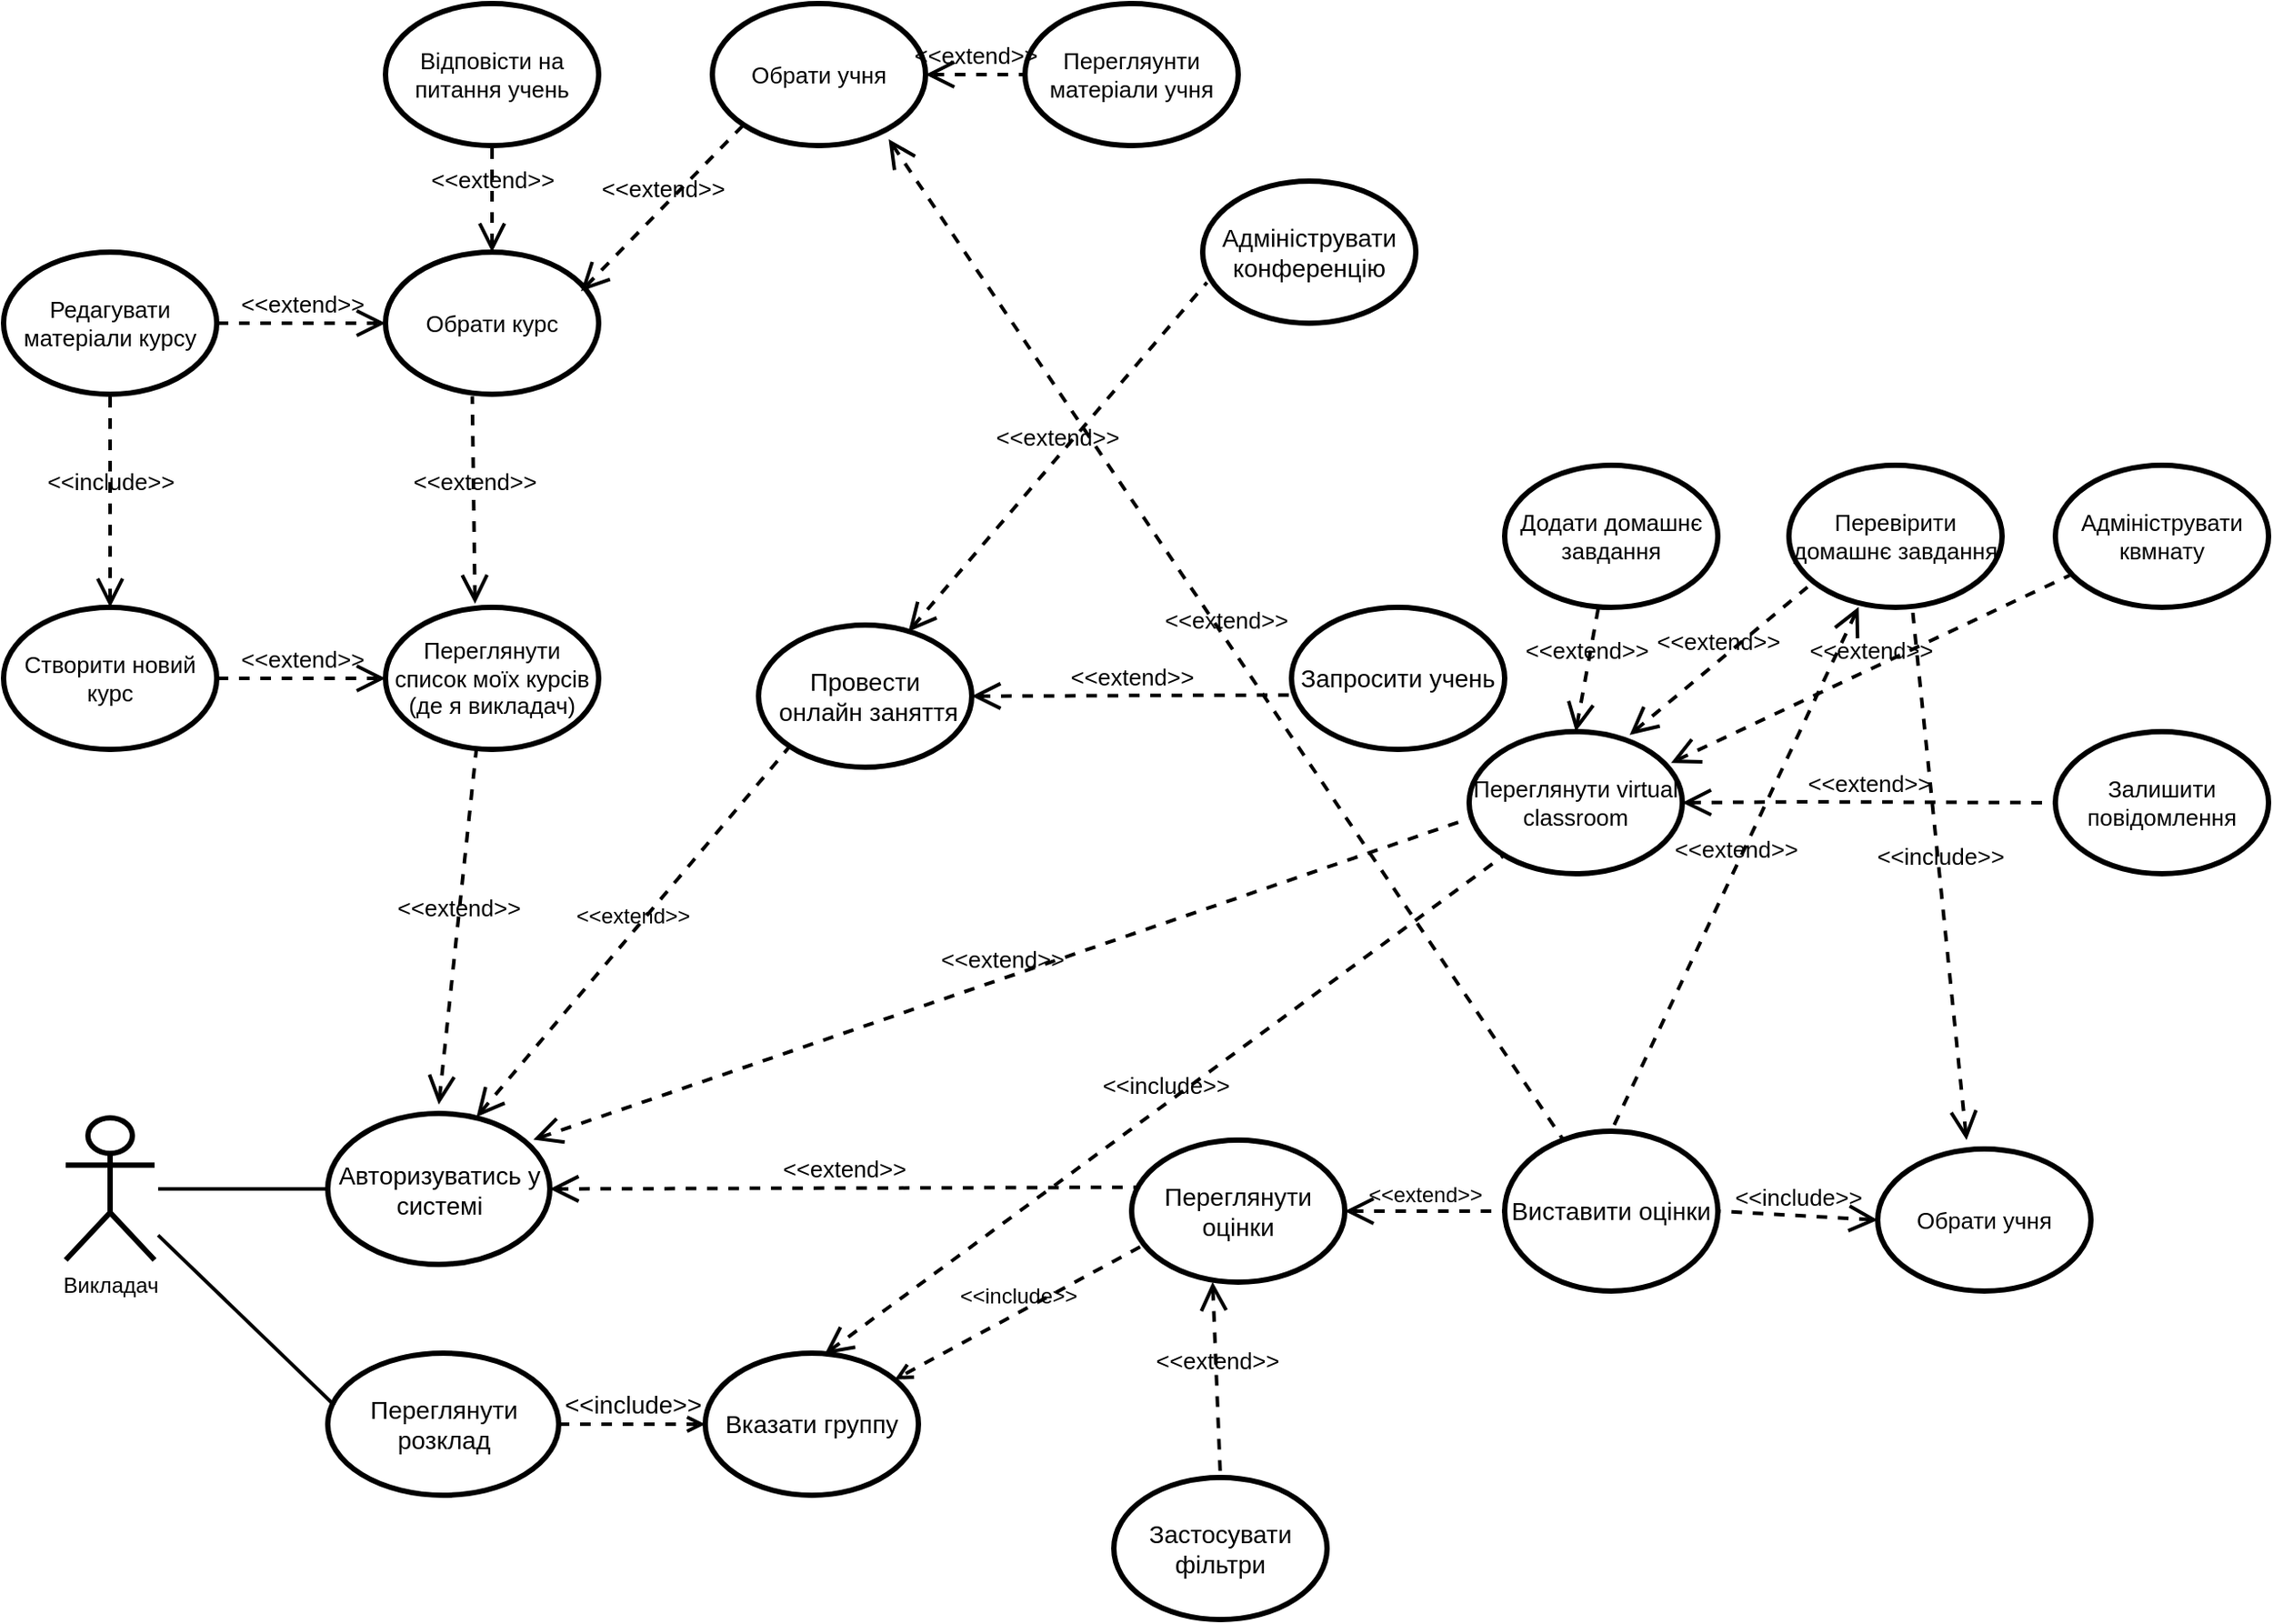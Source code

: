 <mxfile version="13.7.9" type="device" pages="3"><diagram id="wE1pw0mzi3R9zvbpEKy8" name="Викладач"><mxGraphModel dx="768" dy="1651" grid="1" gridSize="10" guides="1" tooltips="1" connect="1" arrows="1" fold="1" page="1" pageScale="1" pageWidth="827" pageHeight="1169" math="0" shadow="0"><root><mxCell id="0"/><mxCell id="1" parent="0"/><mxCell id="08vO3czMN9cAnHx5vpW9-9" value="Викладач&lt;br&gt;" style="shape=umlActor;verticalLabelPosition=bottom;verticalAlign=top;html=1;outlineConnect=0;strokeWidth=3;perimeterSpacing=2;fillColor=none;" parent="1" vertex="1"><mxGeometry x="50" y="387.5" width="50" height="80" as="geometry"/></mxCell><mxCell id="08vO3czMN9cAnHx5vpW9-11" value="Авторизуватись у системі" style="ellipse;whiteSpace=wrap;html=1;strokeWidth=3;fontSize=14;" parent="1" vertex="1"><mxGeometry x="197.5" y="385" width="125" height="85" as="geometry"/></mxCell><mxCell id="08vO3czMN9cAnHx5vpW9-12" value="Переглянути розклад&lt;br&gt;" style="ellipse;whiteSpace=wrap;html=1;strokeWidth=3;fontSize=14;" parent="1" vertex="1"><mxGeometry x="197.5" y="520" width="130" height="80" as="geometry"/></mxCell><mxCell id="08vO3czMN9cAnHx5vpW9-13" value="Вказати группу" style="ellipse;whiteSpace=wrap;html=1;strokeWidth=3;fontSize=14;" parent="1" vertex="1"><mxGeometry x="410" y="520" width="120" height="80" as="geometry"/></mxCell><mxCell id="08vO3czMN9cAnHx5vpW9-19" value="&amp;lt;&amp;lt;include&amp;gt;&amp;gt;" style="edgeStyle=none;html=1;endArrow=open;verticalAlign=bottom;dashed=1;labelBackgroundColor=none;exitX=1;exitY=0.5;exitDx=0;exitDy=0;strokeWidth=2;fontSize=14;" parent="1" source="08vO3czMN9cAnHx5vpW9-12" target="08vO3czMN9cAnHx5vpW9-13" edge="1"><mxGeometry width="160" relative="1" as="geometry"><mxPoint x="440" y="510" as="sourcePoint"/><mxPoint x="380" y="630" as="targetPoint"/></mxGeometry></mxCell><mxCell id="08vO3czMN9cAnHx5vpW9-23" value="" style="endArrow=none;html=1;entryX=0.029;entryY=0.367;entryDx=0;entryDy=0;entryPerimeter=0;strokeWidth=2;" parent="1" source="08vO3czMN9cAnHx5vpW9-9" target="08vO3czMN9cAnHx5vpW9-12" edge="1"><mxGeometry width="50" height="50" relative="1" as="geometry"><mxPoint x="140" y="530" as="sourcePoint"/><mxPoint x="190" y="480" as="targetPoint"/></mxGeometry></mxCell><mxCell id="08vO3czMN9cAnHx5vpW9-26" value="" style="endArrow=none;html=1;entryX=0;entryY=0.5;entryDx=0;entryDy=0;strokeWidth=2;" parent="1" source="08vO3czMN9cAnHx5vpW9-9" target="08vO3czMN9cAnHx5vpW9-11" edge="1"><mxGeometry width="50" height="50" relative="1" as="geometry"><mxPoint x="340" y="510" as="sourcePoint"/><mxPoint x="390" y="460" as="targetPoint"/><Array as="points"/></mxGeometry></mxCell><mxCell id="08vO3czMN9cAnHx5vpW9-27" value="Переглянути оцінки&lt;br&gt;" style="ellipse;whiteSpace=wrap;html=1;strokeWidth=3;fontSize=14;" parent="1" vertex="1"><mxGeometry x="650" y="400" width="120" height="80" as="geometry"/></mxCell><mxCell id="08vO3czMN9cAnHx5vpW9-28" value="Виставити оцінки" style="ellipse;whiteSpace=wrap;html=1;strokeWidth=3;fontSize=14;" parent="1" vertex="1"><mxGeometry x="860" y="395" width="120" height="90" as="geometry"/></mxCell><mxCell id="08vO3czMN9cAnHx5vpW9-29" value="Провести&lt;br&gt;&amp;nbsp;онлайн заняття" style="ellipse;whiteSpace=wrap;html=1;strokeWidth=3;fontSize=14;" parent="1" vertex="1"><mxGeometry x="440" y="110" width="120" height="80" as="geometry"/></mxCell><mxCell id="08vO3czMN9cAnHx5vpW9-30" value="Запросити учень" style="ellipse;whiteSpace=wrap;html=1;strokeWidth=3;fontSize=14;" parent="1" vertex="1"><mxGeometry x="740" y="100" width="120" height="80" as="geometry"/></mxCell><mxCell id="08vO3czMN9cAnHx5vpW9-31" value="Адмініструвати конференцію" style="ellipse;whiteSpace=wrap;html=1;strokeWidth=3;fontSize=14;" parent="1" vertex="1"><mxGeometry x="690" y="-140" width="120" height="80" as="geometry"/></mxCell><mxCell id="08vO3czMN9cAnHx5vpW9-32" value="&amp;lt;&amp;lt;extend&amp;gt;&amp;gt;" style="edgeStyle=none;html=1;startArrow=open;endArrow=none;startSize=12;verticalAlign=bottom;dashed=1;labelBackgroundColor=none;exitX=1;exitY=0.5;exitDx=0;exitDy=0;entryX=0.04;entryY=0.332;entryDx=0;entryDy=0;entryPerimeter=0;fontSize=13;strokeWidth=2;" parent="1" source="08vO3czMN9cAnHx5vpW9-11" target="08vO3czMN9cAnHx5vpW9-27" edge="1"><mxGeometry width="160" relative="1" as="geometry"><mxPoint x="470" y="440" as="sourcePoint"/><mxPoint x="630" y="440" as="targetPoint"/></mxGeometry></mxCell><mxCell id="08vO3czMN9cAnHx5vpW9-35" value="&amp;lt;&amp;lt;include&amp;gt;&amp;gt;" style="edgeStyle=none;html=1;endArrow=open;verticalAlign=bottom;dashed=1;labelBackgroundColor=none;exitX=0.04;exitY=0.752;exitDx=0;exitDy=0;exitPerimeter=0;strokeWidth=2;fontSize=12;" parent="1" source="08vO3czMN9cAnHx5vpW9-27" target="08vO3czMN9cAnHx5vpW9-13" edge="1"><mxGeometry width="160" relative="1" as="geometry"><mxPoint x="510" y="520" as="sourcePoint"/><mxPoint x="560" y="570" as="targetPoint"/></mxGeometry></mxCell><mxCell id="08vO3czMN9cAnHx5vpW9-36" value="&amp;lt;&amp;lt;extend&amp;gt;&amp;gt;" style="edgeStyle=none;html=1;startArrow=open;endArrow=none;startSize=12;verticalAlign=bottom;dashed=1;labelBackgroundColor=none;entryX=0;entryY=0.5;entryDx=0;entryDy=0;strokeWidth=2;fontSize=12;exitX=1;exitY=0.5;exitDx=0;exitDy=0;" parent="1" source="08vO3czMN9cAnHx5vpW9-27" target="08vO3czMN9cAnHx5vpW9-28" edge="1"><mxGeometry width="160" relative="1" as="geometry"><mxPoint x="730" y="500" as="sourcePoint"/><mxPoint x="709.5" y="585" as="targetPoint"/><Array as="points"/></mxGeometry></mxCell><mxCell id="08vO3czMN9cAnHx5vpW9-37" value="&amp;lt;&amp;lt;extend&amp;gt;&amp;gt;" style="edgeStyle=none;html=1;startArrow=open;endArrow=none;startSize=12;verticalAlign=bottom;dashed=1;labelBackgroundColor=none;entryX=0.02;entryY=0.713;entryDx=0;entryDy=0;entryPerimeter=0;exitX=0.703;exitY=0.047;exitDx=0;exitDy=0;exitPerimeter=0;fontSize=13;strokeWidth=2;" parent="1" source="08vO3czMN9cAnHx5vpW9-29" target="08vO3czMN9cAnHx5vpW9-31" edge="1"><mxGeometry width="160" relative="1" as="geometry"><mxPoint x="460" y="90" as="sourcePoint"/><mxPoint x="620" y="90" as="targetPoint"/></mxGeometry></mxCell><mxCell id="08vO3czMN9cAnHx5vpW9-38" value="&amp;lt;&amp;lt;extend&amp;gt;&amp;gt;" style="edgeStyle=none;html=1;startArrow=open;endArrow=none;startSize=12;verticalAlign=bottom;dashed=1;labelBackgroundColor=none;entryX=0.007;entryY=0.617;entryDx=0;entryDy=0;entryPerimeter=0;exitX=1;exitY=0.5;exitDx=0;exitDy=0;fontSize=13;strokeWidth=2;" parent="1" source="08vO3czMN9cAnHx5vpW9-29" target="08vO3czMN9cAnHx5vpW9-30" edge="1"><mxGeometry width="160" relative="1" as="geometry"><mxPoint x="470" y="190" as="sourcePoint"/><mxPoint x="630" y="190" as="targetPoint"/></mxGeometry></mxCell><mxCell id="08vO3czMN9cAnHx5vpW9-40" value="&amp;lt;&amp;lt;extend&amp;gt;&amp;gt;" style="edgeStyle=none;html=1;startArrow=open;endArrow=none;startSize=12;verticalAlign=bottom;dashed=1;labelBackgroundColor=none;exitX=0.67;exitY=0.024;exitDx=0;exitDy=0;exitPerimeter=0;entryX=0;entryY=1;entryDx=0;entryDy=0;fontSize=12;strokeWidth=2;" parent="1" source="08vO3czMN9cAnHx5vpW9-11" target="08vO3czMN9cAnHx5vpW9-29" edge="1"><mxGeometry width="160" relative="1" as="geometry"><mxPoint x="470" y="290" as="sourcePoint"/><mxPoint x="630" y="290" as="targetPoint"/></mxGeometry></mxCell><mxCell id="08vO3czMN9cAnHx5vpW9-41" value="Застосувати фільтри&lt;br&gt;" style="ellipse;whiteSpace=wrap;html=1;strokeWidth=3;fontSize=14;" parent="1" vertex="1"><mxGeometry x="640" y="590" width="120" height="80" as="geometry"/></mxCell><mxCell id="08vO3czMN9cAnHx5vpW9-42" value="&amp;lt;&amp;lt;extend&amp;gt;&amp;gt;" style="edgeStyle=none;html=1;startArrow=open;endArrow=none;startSize=12;verticalAlign=bottom;dashed=1;labelBackgroundColor=none;exitX=0.38;exitY=0.998;exitDx=0;exitDy=0;exitPerimeter=0;entryX=0.5;entryY=0;entryDx=0;entryDy=0;fontSize=13;strokeWidth=2;" parent="1" source="08vO3czMN9cAnHx5vpW9-27" target="08vO3czMN9cAnHx5vpW9-41" edge="1"><mxGeometry width="160" relative="1" as="geometry"><mxPoint x="620" y="520" as="sourcePoint"/><mxPoint x="690" y="540" as="targetPoint"/></mxGeometry></mxCell><mxCell id="08vO3czMN9cAnHx5vpW9-43" value="Переглянути virtual classroom" style="ellipse;whiteSpace=wrap;html=1;strokeWidth=3;fontSize=13;" parent="1" vertex="1"><mxGeometry x="840" y="170" width="120" height="80" as="geometry"/></mxCell><mxCell id="08vO3czMN9cAnHx5vpW9-44" value="&amp;lt;&amp;lt;extend&amp;gt;&amp;gt;" style="edgeStyle=none;html=1;startArrow=open;endArrow=none;startSize=12;verticalAlign=bottom;dashed=1;labelBackgroundColor=none;exitX=0.926;exitY=0.174;exitDx=0;exitDy=0;exitPerimeter=0;entryX=-0.003;entryY=0.613;entryDx=0;entryDy=0;entryPerimeter=0;fontSize=13;strokeWidth=2;" parent="1" source="08vO3czMN9cAnHx5vpW9-11" target="08vO3czMN9cAnHx5vpW9-43" edge="1"><mxGeometry width="160" relative="1" as="geometry"><mxPoint x="380" y="270" as="sourcePoint"/><mxPoint x="540" y="270" as="targetPoint"/><Array as="points"/></mxGeometry></mxCell><mxCell id="08vO3czMN9cAnHx5vpW9-47" value="&amp;lt;&amp;lt;include&amp;gt;&amp;gt;" style="edgeStyle=none;html=1;endArrow=none;verticalAlign=bottom;dashed=1;labelBackgroundColor=none;fontSize=13;strokeWidth=2;startArrow=open;startSize=12;exitX=0.56;exitY=0.008;exitDx=0;exitDy=0;exitPerimeter=0;" parent="1" source="08vO3czMN9cAnHx5vpW9-13" target="08vO3czMN9cAnHx5vpW9-43" edge="1"><mxGeometry width="160" relative="1" as="geometry"><mxPoint x="700" y="290" as="sourcePoint"/><mxPoint x="552.5" y="467.5" as="targetPoint"/><Array as="points"/></mxGeometry></mxCell><mxCell id="08vO3czMN9cAnHx5vpW9-48" value="Додати домашнє завдання" style="ellipse;whiteSpace=wrap;html=1;strokeWidth=3;fontSize=13;" parent="1" vertex="1"><mxGeometry x="860" y="20" width="120" height="80" as="geometry"/></mxCell><mxCell id="08vO3czMN9cAnHx5vpW9-49" value="Обрати учня" style="ellipse;whiteSpace=wrap;html=1;strokeWidth=3;fontSize=13;" parent="1" vertex="1"><mxGeometry x="1070" y="405" width="120" height="80" as="geometry"/></mxCell><mxCell id="08vO3czMN9cAnHx5vpW9-51" value="&amp;lt;&amp;lt;include&amp;gt;&amp;gt;" style="edgeStyle=none;html=1;endArrow=none;verticalAlign=bottom;dashed=1;labelBackgroundColor=none;entryX=1;entryY=0.5;entryDx=0;entryDy=0;fontSize=13;strokeWidth=2;startArrow=open;startSize=12;exitX=0;exitY=0.5;exitDx=0;exitDy=0;" parent="1" source="08vO3czMN9cAnHx5vpW9-49" target="08vO3czMN9cAnHx5vpW9-28" edge="1"><mxGeometry width="160" relative="1" as="geometry"><mxPoint x="1030" y="520" as="sourcePoint"/><mxPoint x="890" y="600" as="targetPoint"/></mxGeometry></mxCell><mxCell id="08vO3czMN9cAnHx5vpW9-52" value="&amp;lt;&amp;lt;include&amp;gt;&amp;gt;" style="edgeStyle=none;html=1;endArrow=none;verticalAlign=bottom;dashed=1;labelBackgroundColor=none;entryX=0.58;entryY=1.018;entryDx=0;entryDy=0;fontSize=13;strokeWidth=2;startArrow=open;startSize=12;entryPerimeter=0;" parent="1" target="08vO3czMN9cAnHx5vpW9-53" edge="1"><mxGeometry width="160" relative="1" as="geometry"><mxPoint x="1120" y="400" as="sourcePoint"/><mxPoint x="960" y="340" as="targetPoint"/><Array as="points"/></mxGeometry></mxCell><mxCell id="08vO3czMN9cAnHx5vpW9-53" value="Перевірити домашнє завдання" style="ellipse;whiteSpace=wrap;html=1;strokeWidth=3;fontSize=13;" parent="1" vertex="1"><mxGeometry x="1020" y="20" width="120" height="80" as="geometry"/></mxCell><mxCell id="08vO3czMN9cAnHx5vpW9-55" value="&amp;lt;&amp;lt;extend&amp;gt;&amp;gt;" style="edgeStyle=none;html=1;startArrow=open;endArrow=none;startSize=12;verticalAlign=bottom;dashed=1;labelBackgroundColor=none;fontSize=13;strokeWidth=2;exitX=0.327;exitY=0.997;exitDx=0;exitDy=0;exitPerimeter=0;entryX=0.5;entryY=0;entryDx=0;entryDy=0;" parent="1" source="08vO3czMN9cAnHx5vpW9-53" target="08vO3czMN9cAnHx5vpW9-28" edge="1"><mxGeometry width="160" relative="1" as="geometry"><mxPoint x="960" y="230" as="sourcePoint"/><mxPoint x="930" y="390" as="targetPoint"/></mxGeometry></mxCell><mxCell id="08vO3czMN9cAnHx5vpW9-56" value="Залишити повідомлення&lt;br&gt;" style="ellipse;whiteSpace=wrap;html=1;strokeWidth=3;fontSize=13;" parent="1" vertex="1"><mxGeometry x="1170" y="170" width="120" height="80" as="geometry"/></mxCell><mxCell id="08vO3czMN9cAnHx5vpW9-57" value="&amp;lt;&amp;lt;extend&amp;gt;&amp;gt;" style="edgeStyle=none;html=1;startArrow=open;endArrow=none;startSize=12;verticalAlign=bottom;dashed=1;labelBackgroundColor=none;fontSize=13;strokeWidth=2;entryX=0;entryY=0.5;entryDx=0;entryDy=0;exitX=1;exitY=0.5;exitDx=0;exitDy=0;" parent="1" source="08vO3czMN9cAnHx5vpW9-43" target="08vO3czMN9cAnHx5vpW9-56" edge="1"><mxGeometry width="160" relative="1" as="geometry"><mxPoint x="950" y="209.5" as="sourcePoint"/><mxPoint x="1110" y="209.5" as="targetPoint"/><Array as="points"><mxPoint x="1030" y="209.5"/></Array></mxGeometry></mxCell><mxCell id="08vO3czMN9cAnHx5vpW9-60" value="&amp;lt;&amp;lt;extend&amp;gt;&amp;gt;" style="edgeStyle=none;html=1;startArrow=open;endArrow=none;startSize=12;verticalAlign=bottom;dashed=1;labelBackgroundColor=none;fontSize=13;strokeWidth=2;entryX=0.44;entryY=0.998;entryDx=0;entryDy=0;exitX=0.5;exitY=0;exitDx=0;exitDy=0;entryPerimeter=0;" parent="1" source="08vO3czMN9cAnHx5vpW9-43" target="08vO3czMN9cAnHx5vpW9-48" edge="1"><mxGeometry width="160" relative="1" as="geometry"><mxPoint x="800" y="150" as="sourcePoint"/><mxPoint x="1000" y="150" as="targetPoint"/><Array as="points"/></mxGeometry></mxCell><mxCell id="08vO3czMN9cAnHx5vpW9-62" value="&amp;lt;&amp;lt;extend&amp;gt;&amp;gt;" style="edgeStyle=none;html=1;startArrow=open;endArrow=none;startSize=12;verticalAlign=bottom;dashed=1;labelBackgroundColor=none;fontSize=13;strokeWidth=2;entryX=0.087;entryY=0.858;entryDx=0;entryDy=0;exitX=0.753;exitY=0.023;exitDx=0;exitDy=0;entryPerimeter=0;exitPerimeter=0;" parent="1" source="08vO3czMN9cAnHx5vpW9-43" target="08vO3czMN9cAnHx5vpW9-53" edge="1"><mxGeometry width="160" relative="1" as="geometry"><mxPoint x="810" y="150.5" as="sourcePoint"/><mxPoint x="1010" y="150.5" as="targetPoint"/><Array as="points"/></mxGeometry></mxCell><mxCell id="08vO3czMN9cAnHx5vpW9-63" value="Адмініструвати квмнату&lt;br&gt;" style="ellipse;whiteSpace=wrap;html=1;strokeWidth=3;fontSize=13;" parent="1" vertex="1"><mxGeometry x="1170" y="20" width="120" height="80" as="geometry"/></mxCell><mxCell id="08vO3czMN9cAnHx5vpW9-64" value="&amp;lt;&amp;lt;extend&amp;gt;&amp;gt;" style="edgeStyle=none;html=1;startArrow=open;endArrow=none;startSize=12;verticalAlign=bottom;dashed=1;labelBackgroundColor=none;fontSize=13;strokeWidth=2;entryX=0.067;entryY=0.775;entryDx=0;entryDy=0;entryPerimeter=0;exitX=0.947;exitY=0.22;exitDx=0;exitDy=0;exitPerimeter=0;" parent="1" source="08vO3czMN9cAnHx5vpW9-43" target="08vO3czMN9cAnHx5vpW9-63" edge="1"><mxGeometry width="160" relative="1" as="geometry"><mxPoint x="960" y="159.5" as="sourcePoint"/><mxPoint x="1120" y="159.5" as="targetPoint"/></mxGeometry></mxCell><mxCell id="08vO3czMN9cAnHx5vpW9-65" value="Переглянути список моїх курсів&lt;br&gt;(де я викладач)" style="ellipse;whiteSpace=wrap;html=1;strokeWidth=3;fontSize=13;" parent="1" vertex="1"><mxGeometry x="230" y="100" width="120" height="80" as="geometry"/></mxCell><mxCell id="08vO3czMN9cAnHx5vpW9-66" value="Створити новий курс&lt;br&gt;" style="ellipse;whiteSpace=wrap;html=1;strokeWidth=3;fontSize=13;" parent="1" vertex="1"><mxGeometry x="15" y="100" width="120" height="80" as="geometry"/></mxCell><mxCell id="08vO3czMN9cAnHx5vpW9-67" value="&amp;lt;&amp;lt;extend&amp;gt;&amp;gt;" style="edgeStyle=none;html=1;startArrow=open;endArrow=none;startSize=12;verticalAlign=bottom;dashed=1;labelBackgroundColor=none;fontSize=13;strokeWidth=2;entryX=1;entryY=0.5;entryDx=0;entryDy=0;exitX=0;exitY=0.5;exitDx=0;exitDy=0;" parent="1" source="08vO3czMN9cAnHx5vpW9-65" target="08vO3czMN9cAnHx5vpW9-66" edge="1"><mxGeometry width="160" relative="1" as="geometry"><mxPoint x="120" y="230" as="sourcePoint"/><mxPoint x="280" y="230" as="targetPoint"/></mxGeometry></mxCell><mxCell id="08vO3czMN9cAnHx5vpW9-68" value="&amp;lt;&amp;lt;extend&amp;gt;&amp;gt;" style="edgeStyle=none;html=1;startArrow=open;endArrow=none;startSize=12;verticalAlign=bottom;dashed=1;labelBackgroundColor=none;fontSize=13;strokeWidth=2;entryX=0.427;entryY=0.985;entryDx=0;entryDy=0;entryPerimeter=0;" parent="1" target="08vO3czMN9cAnHx5vpW9-65" edge="1"><mxGeometry width="160" relative="1" as="geometry"><mxPoint x="260" y="380" as="sourcePoint"/><mxPoint x="170" y="310" as="targetPoint"/></mxGeometry></mxCell><mxCell id="08vO3czMN9cAnHx5vpW9-69" value="Редагувати матеріали курсу&lt;br&gt;" style="ellipse;whiteSpace=wrap;html=1;strokeWidth=3;fontSize=13;" parent="1" vertex="1"><mxGeometry x="15" y="-100" width="120" height="80" as="geometry"/></mxCell><mxCell id="08vO3czMN9cAnHx5vpW9-70" value="&amp;lt;&amp;lt;include&amp;gt;&amp;gt;" style="edgeStyle=none;html=1;endArrow=none;verticalAlign=bottom;dashed=1;labelBackgroundColor=none;exitX=0.5;exitY=0;exitDx=0;exitDy=0;fontSize=13;strokeWidth=2;startArrow=open;startSize=12;entryX=0.5;entryY=1;entryDx=0;entryDy=0;" parent="1" source="08vO3czMN9cAnHx5vpW9-66" target="08vO3czMN9cAnHx5vpW9-69" edge="1"><mxGeometry width="160" relative="1" as="geometry"><mxPoint x="150" y="110" as="sourcePoint"/><mxPoint x="250" as="targetPoint"/></mxGeometry></mxCell><mxCell id="08vO3czMN9cAnHx5vpW9-72" value="Обрати курс&lt;br&gt;" style="ellipse;whiteSpace=wrap;html=1;strokeWidth=3;fontSize=13;" parent="1" vertex="1"><mxGeometry x="230" y="-100" width="120" height="80" as="geometry"/></mxCell><mxCell id="08vO3czMN9cAnHx5vpW9-73" value="&amp;lt;&amp;lt;extend&amp;gt;&amp;gt;" style="edgeStyle=none;html=1;startArrow=open;endArrow=none;startSize=12;verticalAlign=bottom;dashed=1;labelBackgroundColor=none;fontSize=13;strokeWidth=2;entryX=1;entryY=0.5;entryDx=0;entryDy=0;" parent="1" source="08vO3czMN9cAnHx5vpW9-72" target="08vO3czMN9cAnHx5vpW9-69" edge="1"><mxGeometry width="160" relative="1" as="geometry"><mxPoint x="100" y="-10" as="sourcePoint"/><mxPoint x="260" y="-10" as="targetPoint"/></mxGeometry></mxCell><mxCell id="08vO3czMN9cAnHx5vpW9-76" value="&amp;lt;&amp;lt;extend&amp;gt;&amp;gt;" style="edgeStyle=none;html=1;startArrow=open;endArrow=none;startSize=12;verticalAlign=bottom;dashed=1;labelBackgroundColor=none;fontSize=13;strokeWidth=2;exitX=0.42;exitY=-0.025;exitDx=0;exitDy=0;exitPerimeter=0;entryX=0.407;entryY=1.015;entryDx=0;entryDy=0;entryPerimeter=0;" parent="1" source="08vO3czMN9cAnHx5vpW9-65" target="08vO3czMN9cAnHx5vpW9-72" edge="1"><mxGeometry width="160" relative="1" as="geometry"><mxPoint x="261.884" y="92.183" as="sourcePoint"/><mxPoint x="280" as="targetPoint"/></mxGeometry></mxCell><mxCell id="08vO3czMN9cAnHx5vpW9-77" value="Відповісти на питання учень&lt;br&gt;" style="ellipse;whiteSpace=wrap;html=1;strokeWidth=3;fontSize=13;" parent="1" vertex="1"><mxGeometry x="230" y="-240" width="120" height="80" as="geometry"/></mxCell><mxCell id="08vO3czMN9cAnHx5vpW9-78" value="Обрати учня" style="ellipse;whiteSpace=wrap;html=1;strokeWidth=3;fontSize=13;" parent="1" vertex="1"><mxGeometry x="414" y="-240" width="120" height="80" as="geometry"/></mxCell><mxCell id="08vO3czMN9cAnHx5vpW9-79" value="Перегляунти матеріали учня" style="ellipse;whiteSpace=wrap;html=1;strokeWidth=3;fontSize=13;" parent="1" vertex="1"><mxGeometry x="590" y="-240" width="120" height="80" as="geometry"/></mxCell><mxCell id="08vO3czMN9cAnHx5vpW9-80" value="&amp;lt;&amp;lt;extend&amp;gt;&amp;gt;" style="edgeStyle=none;html=1;startArrow=open;endArrow=none;startSize=12;verticalAlign=bottom;dashed=1;labelBackgroundColor=none;fontSize=13;strokeWidth=2;entryX=0.5;entryY=1;entryDx=0;entryDy=0;exitX=0.5;exitY=0;exitDx=0;exitDy=0;" parent="1" source="08vO3czMN9cAnHx5vpW9-72" target="08vO3czMN9cAnHx5vpW9-77" edge="1"><mxGeometry width="160" relative="1" as="geometry"><mxPoint x="420" y="-90" as="sourcePoint"/><mxPoint x="580" y="-90" as="targetPoint"/></mxGeometry></mxCell><mxCell id="08vO3czMN9cAnHx5vpW9-81" value="&amp;lt;&amp;lt;extend&amp;gt;&amp;gt;" style="edgeStyle=none;html=1;startArrow=open;endArrow=none;startSize=12;verticalAlign=bottom;dashed=1;labelBackgroundColor=none;fontSize=13;strokeWidth=2;entryX=0;entryY=1;entryDx=0;entryDy=0;exitX=0.917;exitY=0.275;exitDx=0;exitDy=0;exitPerimeter=0;" parent="1" source="08vO3czMN9cAnHx5vpW9-72" target="08vO3czMN9cAnHx5vpW9-78" edge="1"><mxGeometry width="160" relative="1" as="geometry"><mxPoint x="390" y="-70" as="sourcePoint"/><mxPoint x="390" y="-130" as="targetPoint"/></mxGeometry></mxCell><mxCell id="08vO3czMN9cAnHx5vpW9-82" value="&amp;lt;&amp;lt;extend&amp;gt;&amp;gt;" style="edgeStyle=none;html=1;startArrow=open;endArrow=none;startSize=12;verticalAlign=bottom;dashed=1;labelBackgroundColor=none;fontSize=13;strokeWidth=2;entryX=0;entryY=0.5;entryDx=0;entryDy=0;exitX=1;exitY=0.5;exitDx=0;exitDy=0;" parent="1" source="08vO3czMN9cAnHx5vpW9-78" target="08vO3czMN9cAnHx5vpW9-79" edge="1"><mxGeometry width="160" relative="1" as="geometry"><mxPoint x="480" y="-86.28" as="sourcePoint"/><mxPoint x="571.534" y="-179.996" as="targetPoint"/></mxGeometry></mxCell><mxCell id="08vO3czMN9cAnHx5vpW9-83" value="&amp;lt;&amp;lt;extend&amp;gt;&amp;gt;" style="edgeStyle=none;html=1;startArrow=open;endArrow=none;startSize=12;verticalAlign=bottom;dashed=1;labelBackgroundColor=none;fontSize=13;strokeWidth=2;exitX=0.827;exitY=0.955;exitDx=0;exitDy=0;exitPerimeter=0;" parent="1" source="08vO3czMN9cAnHx5vpW9-78" target="08vO3czMN9cAnHx5vpW9-28" edge="1"><mxGeometry width="160" relative="1" as="geometry"><mxPoint x="500" y="-30" as="sourcePoint"/><mxPoint x="680" y="200" as="targetPoint"/></mxGeometry></mxCell></root></mxGraphModel></diagram><diagram id="TRXRNdpGj7JQ72Fm6ZeY" name="Онлайн-система"><mxGraphModel dx="768" dy="482" grid="1" gridSize="10" guides="1" tooltips="1" connect="1" arrows="1" fold="1" page="1" pageScale="1" pageWidth="827" pageHeight="1169" math="0" shadow="0"><root><mxCell id="V3JWK_exmlk0CW13WxP6-0"/><mxCell id="V3JWK_exmlk0CW13WxP6-1" parent="V3JWK_exmlk0CW13WxP6-0"/><mxCell id="wALd1JfbTHS8oNluGBi5-29" style="edgeStyle=none;orthogonalLoop=1;jettySize=auto;html=1;exitX=0.5;exitY=0;exitDx=0;exitDy=0;dashed=1;labelBackgroundColor=none;startArrow=open;startSize=12;endArrow=none;strokeWidth=2;fontSize=13;" parent="V3JWK_exmlk0CW13WxP6-1" source="wALd1JfbTHS8oNluGBi5-0" target="wALd1JfbTHS8oNluGBi5-0" edge="1"><mxGeometry relative="1" as="geometry"/></mxCell><mxCell id="wALd1JfbTHS8oNluGBi5-22" value="Student&lt;br&gt;" style="swimlane;fontStyle=1;align=center;verticalAlign=top;childLayout=stackLayout;horizontal=1;startSize=26;horizontalStack=0;resizeParent=1;resizeParentMax=0;resizeLast=0;collapsible=1;marginBottom=0;strokeWidth=3;fontSize=13;html=1;" parent="V3JWK_exmlk0CW13WxP6-1" vertex="1"><mxGeometry x="40" y="221" width="210" height="120" as="geometry"/></mxCell><mxCell id="wALd1JfbTHS8oNluGBi5-23" value="-name : string&#10;-other data : pers_data&#10;-marks : array of int" style="text;strokeColor=none;fillColor=none;align=left;verticalAlign=top;spacingLeft=4;spacingRight=4;overflow=hidden;rotatable=0;points=[[0,0.5],[1,0.5]];portConstraint=eastwest;" parent="wALd1JfbTHS8oNluGBi5-22" vertex="1"><mxGeometry y="26" width="210" height="44" as="geometry"/></mxCell><mxCell id="wALd1JfbTHS8oNluGBi5-24" value="" style="line;strokeWidth=1;fillColor=none;align=left;verticalAlign=middle;spacingTop=-1;spacingLeft=3;spacingRight=3;rotatable=0;labelPosition=right;points=[];portConstraint=eastwest;" parent="wALd1JfbTHS8oNluGBi5-22" vertex="1"><mxGeometry y="70" width="210" height="8" as="geometry"/></mxCell><mxCell id="wALd1JfbTHS8oNluGBi5-25" value="+ get marks: array of int&#10;+login as student(login data):void" style="text;strokeColor=none;fillColor=none;align=left;verticalAlign=top;spacingLeft=4;spacingRight=4;overflow=hidden;rotatable=0;points=[[0,0.5],[1,0.5]];portConstraint=eastwest;" parent="wALd1JfbTHS8oNluGBi5-22" vertex="1"><mxGeometry y="78" width="210" height="42" as="geometry"/></mxCell><mxCell id="fQkyrG0R_x27Y45y3fde-0" value="" style="endArrow=block;endSize=16;endFill=0;html=1;entryX=1.01;entryY=0.779;entryDx=0;entryDy=0;entryPerimeter=0;exitX=0.44;exitY=-0.014;exitDx=0;exitDy=0;exitPerimeter=0;" parent="V3JWK_exmlk0CW13WxP6-1" source="wALd1JfbTHS8oNluGBi5-8" target="wALd1JfbTHS8oNluGBi5-19" edge="1"><mxGeometry x="-0.051" y="1" width="160" relative="1" as="geometry"><mxPoint x="680" y="200" as="sourcePoint"/><mxPoint x="510" y="100" as="targetPoint"/><mxPoint as="offset"/></mxGeometry></mxCell><mxCell id="fQkyrG0R_x27Y45y3fde-1" value="" style="endArrow=block;endSize=16;endFill=0;html=1;entryX=0;entryY=0.5;entryDx=0;entryDy=0;" parent="V3JWK_exmlk0CW13WxP6-1" target="wALd1JfbTHS8oNluGBi5-19" edge="1"><mxGeometry width="160" relative="1" as="geometry"><mxPoint x="120" y="220" as="sourcePoint"/><mxPoint x="270" y="160" as="targetPoint"/></mxGeometry></mxCell><mxCell id="wALd1JfbTHS8oNluGBi5-8" value="Professor&#10;" style="swimlane;fontStyle=1;align=center;verticalAlign=top;childLayout=stackLayout;horizontal=1;startSize=26;horizontalStack=0;resizeParent=1;resizeParentMax=0;resizeLast=0;collapsible=1;marginBottom=0;strokeWidth=2;" parent="V3JWK_exmlk0CW13WxP6-1" vertex="1"><mxGeometry x="610" y="216" width="160" height="108" as="geometry"/></mxCell><mxCell id="wALd1JfbTHS8oNluGBi5-9" value="-name : string&#10;-other data : pers_data&#10;-degree : degree" style="text;strokeColor=none;fillColor=none;align=left;verticalAlign=top;spacingLeft=4;spacingRight=4;overflow=hidden;rotatable=0;points=[[0,0.5],[1,0.5]];portConstraint=eastwest;" parent="wALd1JfbTHS8oNluGBi5-8" vertex="1"><mxGeometry y="26" width="160" height="44" as="geometry"/></mxCell><mxCell id="wALd1JfbTHS8oNluGBi5-10" value="" style="line;strokeWidth=1;fillColor=none;align=left;verticalAlign=middle;spacingTop=-1;spacingLeft=3;spacingRight=3;rotatable=0;labelPosition=right;points=[];portConstraint=eastwest;" parent="wALd1JfbTHS8oNluGBi5-8" vertex="1"><mxGeometry y="70" width="160" height="8" as="geometry"/></mxCell><mxCell id="wALd1JfbTHS8oNluGBi5-11" value="+ get degree: type" style="text;strokeColor=none;fillColor=none;align=left;verticalAlign=top;spacingLeft=4;spacingRight=4;overflow=hidden;rotatable=0;points=[[0,0.5],[1,0.5]];portConstraint=eastwest;" parent="wALd1JfbTHS8oNluGBi5-8" vertex="1"><mxGeometry y="78" width="160" height="30" as="geometry"/></mxCell><mxCell id="wALd1JfbTHS8oNluGBi5-36" value="Course" style="swimlane;fontStyle=1;align=center;verticalAlign=top;childLayout=stackLayout;horizontal=1;startSize=26;horizontalStack=0;resizeParent=1;resizeParentMax=0;resizeLast=0;collapsible=1;marginBottom=0;strokeWidth=3;fontSize=13;html=1;" parent="V3JWK_exmlk0CW13WxP6-1" vertex="1"><mxGeometry x="290" y="460" width="270" height="110" as="geometry"/></mxCell><mxCell id="wALd1JfbTHS8oNluGBi5-37" value="-name : string&#10;-user data&#10;" style="text;strokeColor=none;fillColor=none;align=left;verticalAlign=top;spacingLeft=4;spacingRight=4;overflow=hidden;rotatable=0;points=[[0,0.5],[1,0.5]];portConstraint=eastwest;" parent="wALd1JfbTHS8oNluGBi5-36" vertex="1"><mxGeometry y="26" width="270" height="44" as="geometry"/></mxCell><mxCell id="wALd1JfbTHS8oNluGBi5-38" value="" style="line;strokeWidth=1;fillColor=none;align=left;verticalAlign=middle;spacingTop=-1;spacingLeft=3;spacingRight=3;rotatable=0;labelPosition=right;points=[];portConstraint=eastwest;" parent="wALd1JfbTHS8oNluGBi5-36" vertex="1"><mxGeometry y="70" width="270" height="8" as="geometry"/></mxCell><mxCell id="wALd1JfbTHS8oNluGBi5-39" value="+ RegisterOnCource(UserData: user Date,):void:&#10;" style="text;strokeColor=none;fillColor=none;align=left;verticalAlign=top;spacingLeft=4;spacingRight=4;overflow=hidden;rotatable=0;points=[[0,0.5],[1,0.5]];portConstraint=eastwest;" parent="wALd1JfbTHS8oNluGBi5-36" vertex="1"><mxGeometry y="78" width="270" height="32" as="geometry"/></mxCell><mxCell id="H8N2sy40R8hM-XeGtSp7-0" value="" style="endArrow=block;endSize=16;endFill=0;html=1;entryX=0.139;entryY=1.058;entryDx=0;entryDy=0;entryPerimeter=0;exitX=0.5;exitY=0;exitDx=0;exitDy=0;" parent="V3JWK_exmlk0CW13WxP6-1" source="CJgCGvGGF8kkng2XNFVs-0" target="wALd1JfbTHS8oNluGBi5-3" edge="1"><mxGeometry width="160" relative="1" as="geometry"><mxPoint x="160" y="470" as="sourcePoint"/><mxPoint x="290" y="400" as="targetPoint"/></mxGeometry></mxCell><mxCell id="CJgCGvGGF8kkng2XNFVs-0" value="Virtual classroom&#10;" style="swimlane;fontStyle=1;align=center;verticalAlign=top;childLayout=stackLayout;horizontal=1;startSize=26;horizontalStack=0;resizeParent=1;resizeParentMax=0;resizeLast=0;collapsible=1;marginBottom=0;strokeWidth=2;" parent="V3JWK_exmlk0CW13WxP6-1" vertex="1"><mxGeometry x="70" y="460" width="160" height="86" as="geometry"/></mxCell><mxCell id="CJgCGvGGF8kkng2XNFVs-1" value="+ field: type" style="text;strokeColor=none;fillColor=none;align=left;verticalAlign=top;spacingLeft=4;spacingRight=4;overflow=hidden;rotatable=0;points=[[0,0.5],[1,0.5]];portConstraint=eastwest;" parent="CJgCGvGGF8kkng2XNFVs-0" vertex="1"><mxGeometry y="26" width="160" height="26" as="geometry"/></mxCell><mxCell id="CJgCGvGGF8kkng2XNFVs-2" value="" style="line;strokeWidth=1;fillColor=none;align=left;verticalAlign=middle;spacingTop=-1;spacingLeft=3;spacingRight=3;rotatable=0;labelPosition=right;points=[];portConstraint=eastwest;" parent="CJgCGvGGF8kkng2XNFVs-0" vertex="1"><mxGeometry y="52" width="160" height="8" as="geometry"/></mxCell><mxCell id="CJgCGvGGF8kkng2XNFVs-3" value="+ method(type): type" style="text;strokeColor=none;fillColor=none;align=left;verticalAlign=top;spacingLeft=4;spacingRight=4;overflow=hidden;rotatable=0;points=[[0,0.5],[1,0.5]];portConstraint=eastwest;" parent="CJgCGvGGF8kkng2XNFVs-0" vertex="1"><mxGeometry y="60" width="160" height="26" as="geometry"/></mxCell><mxCell id="hjjIGJdi0XESIr56pBrm-0" value="" style="endArrow=block;endSize=16;endFill=0;html=1;entryX=0.5;entryY=1;entryDx=0;entryDy=0;exitX=0.5;exitY=0;exitDx=0;exitDy=0;" parent="V3JWK_exmlk0CW13WxP6-1" source="wALd1JfbTHS8oNluGBi5-36" target="wALd1JfbTHS8oNluGBi5-0" edge="1"><mxGeometry width="160" relative="1" as="geometry"><mxPoint x="300" y="410" as="sourcePoint"/><mxPoint x="460" y="410" as="targetPoint"/></mxGeometry></mxCell><mxCell id="hjjIGJdi0XESIr56pBrm-2" value="" style="endArrow=block;endSize=16;endFill=0;html=1;entryX=0.894;entryY=1.083;entryDx=0;entryDy=0;entryPerimeter=0;" parent="V3JWK_exmlk0CW13WxP6-1" target="wALd1JfbTHS8oNluGBi5-3" edge="1"><mxGeometry width="160" relative="1" as="geometry"><mxPoint x="650" y="470" as="sourcePoint"/><mxPoint x="670" y="400" as="targetPoint"/></mxGeometry></mxCell><mxCell id="hjjIGJdi0XESIr56pBrm-17" value="--User : vector &amp;lt;&amp;lt;User&amp;gt;&amp;gt;" style="endArrow=open;html=1;endSize=12;startArrow=diamondThin;startSize=14;startFill=0;edgeStyle=orthogonalEdgeStyle;exitX=0.599;exitY=-0.022;exitDx=0;exitDy=0;exitPerimeter=0;entryX=0.626;entryY=1.037;entryDx=0;entryDy=0;entryPerimeter=0;" parent="V3JWK_exmlk0CW13WxP6-1" source="wALd1JfbTHS8oNluGBi5-0" target="wALd1JfbTHS8oNluGBi5-21" edge="1"><mxGeometry relative="1" as="geometry"><mxPoint x="430" y="180" as="sourcePoint"/><mxPoint x="430" y="140" as="targetPoint"/><Array as="points"><mxPoint x="430" y="180"/></Array><mxPoint as="offset"/></mxGeometry></mxCell><mxCell id="hjjIGJdi0XESIr56pBrm-18" value="1" style="edgeLabel;resizable=0;html=1;align=left;verticalAlign=top;" parent="hjjIGJdi0XESIr56pBrm-17" connectable="0" vertex="1"><mxGeometry x="-1" relative="1" as="geometry"/></mxCell><mxCell id="hjjIGJdi0XESIr56pBrm-19" value="0..n" style="edgeLabel;resizable=0;html=1;align=right;verticalAlign=top;" parent="hjjIGJdi0XESIr56pBrm-17" connectable="0" vertex="1"><mxGeometry x="1" relative="1" as="geometry"/></mxCell><mxCell id="wALd1JfbTHS8oNluGBi5-18" value="User" style="swimlane;fontStyle=1;align=center;verticalAlign=top;childLayout=stackLayout;horizontal=1;startSize=26;horizontalStack=0;resizeParent=1;resizeParentMax=0;resizeLast=0;collapsible=1;marginBottom=0;strokeWidth=3;fontSize=13;html=1;" parent="V3JWK_exmlk0CW13WxP6-1" vertex="1"><mxGeometry x="330" y="30" width="160" height="94" as="geometry"/></mxCell><mxCell id="wALd1JfbTHS8oNluGBi5-19" value="-name : string&#10;-other data : pers_data" style="text;strokeColor=none;fillColor=none;align=left;verticalAlign=top;spacingLeft=4;spacingRight=4;overflow=hidden;rotatable=0;points=[[0,0.5],[1,0.5]];portConstraint=eastwest;" parent="wALd1JfbTHS8oNluGBi5-18" vertex="1"><mxGeometry y="26" width="160" height="34" as="geometry"/></mxCell><mxCell id="wALd1JfbTHS8oNluGBi5-20" value="" style="line;strokeWidth=1;fillColor=none;align=left;verticalAlign=middle;spacingTop=-1;spacingLeft=3;spacingRight=3;rotatable=0;labelPosition=right;points=[];portConstraint=eastwest;" parent="wALd1JfbTHS8oNluGBi5-18" vertex="1"><mxGeometry y="60" width="160" height="8" as="geometry"/></mxCell><mxCell id="wALd1JfbTHS8oNluGBi5-21" value="+ get public data: pers_data" style="text;strokeColor=none;fillColor=none;align=left;verticalAlign=top;spacingLeft=4;spacingRight=4;overflow=hidden;rotatable=0;points=[[0,0.5],[1,0.5]];portConstraint=eastwest;" parent="wALd1JfbTHS8oNluGBi5-18" vertex="1"><mxGeometry y="68" width="160" height="26" as="geometry"/></mxCell><mxCell id="hjjIGJdi0XESIr56pBrm-28" value="--Material : vector &amp;lt;&amp;lt;Material&amp;gt;&amp;gt;" style="endArrow=open;html=1;endSize=12;startArrow=diamondThin;startSize=14;startFill=0;edgeStyle=orthogonalEdgeStyle;entryX=0.588;entryY=-0.008;entryDx=0;entryDy=0;entryPerimeter=0;exitX=0.616;exitY=1.1;exitDx=0;exitDy=0;exitPerimeter=0;" parent="V3JWK_exmlk0CW13WxP6-1" source="wALd1JfbTHS8oNluGBi5-39" target="hjjIGJdi0XESIr56pBrm-24" edge="1"><mxGeometry relative="1" as="geometry"><mxPoint x="428" y="590" as="sourcePoint"/><mxPoint x="430" y="640" as="targetPoint"/><Array as="points"><mxPoint x="429" y="630"/></Array></mxGeometry></mxCell><mxCell id="hjjIGJdi0XESIr56pBrm-29" value="1" style="edgeLabel;resizable=0;html=1;align=left;verticalAlign=top;" parent="hjjIGJdi0XESIr56pBrm-28" connectable="0" vertex="1"><mxGeometry x="-1" relative="1" as="geometry"/></mxCell><mxCell id="hjjIGJdi0XESIr56pBrm-30" value="1..n" style="edgeLabel;resizable=0;html=1;align=right;verticalAlign=top;" parent="hjjIGJdi0XESIr56pBrm-28" connectable="0" vertex="1"><mxGeometry x="1" relative="1" as="geometry"/></mxCell><mxCell id="JpJ0lCcL1tyMg6WeSX9N-7" value="1..n" style="edgeLabel;html=1;align=center;verticalAlign=middle;resizable=0;points=[];" parent="hjjIGJdi0XESIr56pBrm-28" vertex="1" connectable="0"><mxGeometry x="0.864" relative="1" as="geometry"><mxPoint as="offset"/></mxGeometry></mxCell><mxCell id="wALd1JfbTHS8oNluGBi5-0" value="Online-system" style="swimlane;fontStyle=1;align=center;verticalAlign=top;childLayout=stackLayout;horizontal=1;startSize=26;horizontalStack=0;resizeParent=1;resizeParentMax=0;resizeLast=0;collapsible=1;marginBottom=0;strokeWidth=3;fontSize=13;html=1;" parent="V3JWK_exmlk0CW13WxP6-1" vertex="1"><mxGeometry x="334" y="250" width="160" height="110" as="geometry"/></mxCell><mxCell id="wALd1JfbTHS8oNluGBi5-1" value="- User data&#10;" style="text;strokeColor=none;fillColor=none;align=left;verticalAlign=top;spacingLeft=4;spacingRight=4;overflow=hidden;rotatable=0;points=[[0,0.5],[1,0.5]];portConstraint=eastwest;" parent="wALd1JfbTHS8oNluGBi5-0" vertex="1"><mxGeometry y="26" width="160" height="26" as="geometry"/></mxCell><mxCell id="wALd1JfbTHS8oNluGBi5-2" value="" style="line;strokeWidth=1;fillColor=none;align=left;verticalAlign=middle;spacingTop=-1;spacingLeft=3;spacingRight=3;rotatable=0;labelPosition=right;points=[];portConstraint=eastwest;" parent="wALd1JfbTHS8oNluGBi5-0" vertex="1"><mxGeometry y="52" width="160" height="8" as="geometry"/></mxCell><mxCell id="wALd1JfbTHS8oNluGBi5-3" value="+register user: void&#10;+login (login data) : void&#10;+get public info: data&#10;" style="text;strokeColor=none;fillColor=none;align=left;verticalAlign=top;spacingLeft=4;spacingRight=4;overflow=hidden;rotatable=0;points=[[0,0.5],[1,0.5]];portConstraint=eastwest;" parent="wALd1JfbTHS8oNluGBi5-0" vertex="1"><mxGeometry y="60" width="160" height="50" as="geometry"/></mxCell><mxCell id="JpJ0lCcL1tyMg6WeSX9N-4" value="--Taskr : vector &amp;lt;&amp;lt;Task&amp;gt;&amp;gt;" style="endArrow=open;html=1;endSize=12;startArrow=diamondThin;startSize=14;startFill=0;edgeStyle=orthogonalEdgeStyle;exitX=0.5;exitY=1;exitDx=0;exitDy=0;entryX=0.5;entryY=0;entryDx=0;entryDy=0;" parent="V3JWK_exmlk0CW13WxP6-1" source="CJgCGvGGF8kkng2XNFVs-0" target="JpJ0lCcL1tyMg6WeSX9N-0" edge="1"><mxGeometry relative="1" as="geometry"><mxPoint x="150.21" y="558" as="sourcePoint"/><mxPoint x="150" y="640" as="targetPoint"/><Array as="points"/></mxGeometry></mxCell><mxCell id="JpJ0lCcL1tyMg6WeSX9N-5" value="1" style="edgeLabel;resizable=0;html=1;align=left;verticalAlign=top;" parent="JpJ0lCcL1tyMg6WeSX9N-4" connectable="0" vertex="1"><mxGeometry x="-1" relative="1" as="geometry"/></mxCell><mxCell id="JpJ0lCcL1tyMg6WeSX9N-6" value="1..n" style="edgeLabel;resizable=0;html=1;align=right;verticalAlign=top;" parent="JpJ0lCcL1tyMg6WeSX9N-4" connectable="0" vertex="1"><mxGeometry x="1" relative="1" as="geometry"/></mxCell><mxCell id="JpJ0lCcL1tyMg6WeSX9N-8" value="1..n" style="edgeLabel;html=1;align=center;verticalAlign=middle;resizable=0;points=[];" parent="JpJ0lCcL1tyMg6WeSX9N-4" vertex="1" connectable="0"><mxGeometry x="0.812" y="-1" relative="1" as="geometry"><mxPoint as="offset"/></mxGeometry></mxCell><mxCell id="CJgCGvGGF8kkng2XNFVs-4" value="Lection-system&#10;" style="swimlane;fontStyle=1;align=center;verticalAlign=top;childLayout=stackLayout;horizontal=1;startSize=26;horizontalStack=0;resizeParent=1;resizeParentMax=0;resizeLast=0;collapsible=1;marginBottom=0;strokeWidth=2;" parent="V3JWK_exmlk0CW13WxP6-1" vertex="1"><mxGeometry x="590" y="460" width="160" height="86" as="geometry"/></mxCell><mxCell id="CJgCGvGGF8kkng2XNFVs-5" value="+ field: type" style="text;strokeColor=none;fillColor=none;align=left;verticalAlign=top;spacingLeft=4;spacingRight=4;overflow=hidden;rotatable=0;points=[[0,0.5],[1,0.5]];portConstraint=eastwest;" parent="CJgCGvGGF8kkng2XNFVs-4" vertex="1"><mxGeometry y="26" width="160" height="26" as="geometry"/></mxCell><mxCell id="CJgCGvGGF8kkng2XNFVs-6" value="" style="line;strokeWidth=1;fillColor=none;align=left;verticalAlign=middle;spacingTop=-1;spacingLeft=3;spacingRight=3;rotatable=0;labelPosition=right;points=[];portConstraint=eastwest;" parent="CJgCGvGGF8kkng2XNFVs-4" vertex="1"><mxGeometry y="52" width="160" height="8" as="geometry"/></mxCell><mxCell id="CJgCGvGGF8kkng2XNFVs-7" value="+ method(type): type" style="text;strokeColor=none;fillColor=none;align=left;verticalAlign=top;spacingLeft=4;spacingRight=4;overflow=hidden;rotatable=0;points=[[0,0.5],[1,0.5]];portConstraint=eastwest;" parent="CJgCGvGGF8kkng2XNFVs-4" vertex="1"><mxGeometry y="60" width="160" height="26" as="geometry"/></mxCell><mxCell id="asTV_ZDv5T2JhLou7WvN-0" value="System interface" style="swimlane;fontStyle=1;align=center;verticalAlign=top;childLayout=stackLayout;horizontal=1;startSize=26;horizontalStack=0;resizeParent=1;resizeParentMax=0;resizeLast=0;collapsible=1;marginBottom=0;strokeWidth=2;" parent="V3JWK_exmlk0CW13WxP6-1" vertex="1"><mxGeometry x="600" y="34" width="210" height="130" as="geometry"/></mxCell><mxCell id="asTV_ZDv5T2JhLou7WvN-1" value="+ nickname: string&#10;+ password: string" style="text;strokeColor=none;fillColor=none;align=left;verticalAlign=top;spacingLeft=4;spacingRight=4;overflow=hidden;rotatable=0;points=[[0,0.5],[1,0.5]];portConstraint=eastwest;" parent="asTV_ZDv5T2JhLou7WvN-0" vertex="1"><mxGeometry y="26" width="210" height="34" as="geometry"/></mxCell><mxCell id="asTV_ZDv5T2JhLou7WvN-2" value="" style="line;strokeWidth=1;fillColor=none;align=left;verticalAlign=middle;spacingTop=-1;spacingLeft=3;spacingRight=3;rotatable=0;labelPosition=right;points=[];portConstraint=eastwest;" parent="asTV_ZDv5T2JhLou7WvN-0" vertex="1"><mxGeometry y="60" width="210" height="8" as="geometry"/></mxCell><mxCell id="asTV_ZDv5T2JhLou7WvN-3" value="+ LoginButton: void&#10;+ interact with Cource(option: Option,&#10;data:Material): Material" style="text;strokeColor=none;fillColor=none;align=left;verticalAlign=top;spacingLeft=4;spacingRight=4;overflow=hidden;rotatable=0;points=[[0,0.5],[1,0.5]];portConstraint=eastwest;" parent="asTV_ZDv5T2JhLou7WvN-0" vertex="1"><mxGeometry y="68" width="210" height="62" as="geometry"/></mxCell><mxCell id="JpJ0lCcL1tyMg6WeSX9N-0" value="Task" style="swimlane;fontStyle=1;align=center;verticalAlign=top;childLayout=stackLayout;horizontal=1;startSize=26;horizontalStack=0;resizeParent=1;resizeParentMax=0;resizeLast=0;collapsible=1;marginBottom=0;strokeWidth=2;" parent="V3JWK_exmlk0CW13WxP6-1" vertex="1"><mxGeometry x="70" y="690" width="160" height="86" as="geometry"/></mxCell><mxCell id="JpJ0lCcL1tyMg6WeSX9N-1" value="+ data: task_data" style="text;strokeColor=none;fillColor=none;align=left;verticalAlign=top;spacingLeft=4;spacingRight=4;overflow=hidden;rotatable=0;points=[[0,0.5],[1,0.5]];portConstraint=eastwest;" parent="JpJ0lCcL1tyMg6WeSX9N-0" vertex="1"><mxGeometry y="26" width="160" height="26" as="geometry"/></mxCell><mxCell id="JpJ0lCcL1tyMg6WeSX9N-2" value="" style="line;strokeWidth=1;fillColor=none;align=left;verticalAlign=middle;spacingTop=-1;spacingLeft=3;spacingRight=3;rotatable=0;labelPosition=right;points=[];portConstraint=eastwest;" parent="JpJ0lCcL1tyMg6WeSX9N-0" vertex="1"><mxGeometry y="52" width="160" height="8" as="geometry"/></mxCell><mxCell id="JpJ0lCcL1tyMg6WeSX9N-3" value="+ method(type): type" style="text;strokeColor=none;fillColor=none;align=left;verticalAlign=top;spacingLeft=4;spacingRight=4;overflow=hidden;rotatable=0;points=[[0,0.5],[1,0.5]];portConstraint=eastwest;" parent="JpJ0lCcL1tyMg6WeSX9N-0" vertex="1"><mxGeometry y="60" width="160" height="26" as="geometry"/></mxCell><mxCell id="hjjIGJdi0XESIr56pBrm-24" value="Marerial" style="swimlane;fontStyle=1;align=center;verticalAlign=top;childLayout=stackLayout;horizontal=1;startSize=26;horizontalStack=0;resizeParent=1;resizeParentMax=0;resizeLast=0;collapsible=1;marginBottom=0;strokeWidth=2;" parent="V3JWK_exmlk0CW13WxP6-1" vertex="1"><mxGeometry x="334" y="740" width="176" height="86" as="geometry"/></mxCell><mxCell id="hjjIGJdi0XESIr56pBrm-25" value="+ fidata: type" style="text;strokeColor=none;fillColor=none;align=left;verticalAlign=top;spacingLeft=4;spacingRight=4;overflow=hidden;rotatable=0;points=[[0,0.5],[1,0.5]];portConstraint=eastwest;" parent="hjjIGJdi0XESIr56pBrm-24" vertex="1"><mxGeometry y="26" width="176" height="26" as="geometry"/></mxCell><mxCell id="hjjIGJdi0XESIr56pBrm-26" value="" style="line;strokeWidth=1;fillColor=none;align=left;verticalAlign=middle;spacingTop=-1;spacingLeft=3;spacingRight=3;rotatable=0;labelPosition=right;points=[];portConstraint=eastwest;" parent="hjjIGJdi0XESIr56pBrm-24" vertex="1"><mxGeometry y="52" width="176" height="8" as="geometry"/></mxCell><mxCell id="hjjIGJdi0XESIr56pBrm-27" value="+AddAnswer(answer: Material)" style="text;strokeColor=none;fillColor=none;align=left;verticalAlign=top;spacingLeft=4;spacingRight=4;overflow=hidden;rotatable=0;points=[[0,0.5],[1,0.5]];portConstraint=eastwest;" parent="hjjIGJdi0XESIr56pBrm-24" vertex="1"><mxGeometry y="60" width="176" height="26" as="geometry"/></mxCell></root></mxGraphModel></diagram><diagram id="JB2wdlAijgnSarAsnm0b" name="Sequence"><mxGraphModel dx="768" dy="482" grid="1" gridSize="10" guides="1" tooltips="1" connect="1" arrows="1" fold="1" page="1" pageScale="1" pageWidth="827" pageHeight="1169" math="0" shadow="0"><root><mxCell id="2CpqBDFL_PmJqibRVSYk-0"/><mxCell id="2CpqBDFL_PmJqibRVSYk-1" parent="2CpqBDFL_PmJqibRVSYk-0"/><mxCell id="ysYt4Z1hZvUSGWxLN-1Q-0" value="Студент Іванов |" style="shape=umlLifeline;participant=umlActor;perimeter=lifelinePerimeter;whiteSpace=wrap;html=1;container=1;collapsible=0;recursiveResize=0;verticalAlign=top;spacingTop=36;outlineConnect=0;strokeWidth=2;" parent="2CpqBDFL_PmJqibRVSYk-1" vertex="1"><mxGeometry x="70" y="40" width="20" height="450" as="geometry"/></mxCell><mxCell id="ysYt4Z1hZvUSGWxLN-1Q-1" value="" style="html=1;points=[];perimeter=orthogonalPerimeter;strokeWidth=2;" parent="ysYt4Z1hZvUSGWxLN-1Q-0" vertex="1"><mxGeometry x="5" y="80" width="10" height="380" as="geometry"/></mxCell><mxCell id="c_jG4tekPiYgVnmuCYee-0" value="" style="shape=umlLifeline;participant=umlBoundary;perimeter=lifelinePerimeter;whiteSpace=wrap;html=1;container=1;collapsible=0;recursiveResize=0;verticalAlign=top;spacingTop=36;outlineConnect=0;strokeWidth=2;" parent="2CpqBDFL_PmJqibRVSYk-1" vertex="1"><mxGeometry x="280" y="50" width="50" height="410" as="geometry"/></mxCell><mxCell id="GL-WA-U2lbMG6QBTx7gq-0" value="" style="html=1;points=[];perimeter=orthogonalPerimeter;strokeWidth=2;" parent="c_jG4tekPiYgVnmuCYee-0" vertex="1"><mxGeometry x="19.83" y="90" width="10" height="110" as="geometry"/></mxCell><mxCell id="YKW_xdfaQGpvMXpUYsH2-0" value="" style="html=1;points=[];perimeter=orthogonalPerimeter;strokeWidth=2;" parent="c_jG4tekPiYgVnmuCYee-0" vertex="1"><mxGeometry x="19.83" y="200" width="10" height="80" as="geometry"/></mxCell><mxCell id="okyv9179EDsukp9EY0yR-0" value="" style="html=1;points=[];perimeter=orthogonalPerimeter;strokeWidth=2;" parent="c_jG4tekPiYgVnmuCYee-0" vertex="1"><mxGeometry x="20" y="280" width="10" height="110" as="geometry"/></mxCell><mxCell id="cVAsO8bpQvzEI-Jkytzx-0" value="Login menu: System Interface" style="text;html=1;align=center;verticalAlign=middle;resizable=0;points=[];autosize=1;" parent="2CpqBDFL_PmJqibRVSYk-1" vertex="1"><mxGeometry x="200" y="30" width="170" height="20" as="geometry"/></mxCell><mxCell id="GL-WA-U2lbMG6QBTx7gq-1" value="LoginButton" style="html=1;verticalAlign=bottom;startArrow=oval;endArrow=block;startSize=8;" parent="2CpqBDFL_PmJqibRVSYk-1" source="ysYt4Z1hZvUSGWxLN-1Q-0" target="GL-WA-U2lbMG6QBTx7gq-0" edge="1"><mxGeometry relative="1" as="geometry"><mxPoint x="130" y="220" as="sourcePoint"/><Array as="points"><mxPoint x="190" y="140"/></Array></mxGeometry></mxCell><mxCell id="GL-WA-U2lbMG6QBTx7gq-2" value="" style="html=1;points=[];perimeter=orthogonalPerimeter;strokeWidth=2;" parent="2CpqBDFL_PmJqibRVSYk-1" vertex="1"><mxGeometry x="430" y="160" width="20" height="80" as="geometry"/></mxCell><mxCell id="GL-WA-U2lbMG6QBTx7gq-3" value="login(Data)" style="html=1;verticalAlign=bottom;startArrow=oval;endArrow=block;startSize=8;" parent="2CpqBDFL_PmJqibRVSYk-1" source="GL-WA-U2lbMG6QBTx7gq-0" target="GL-WA-U2lbMG6QBTx7gq-2" edge="1"><mxGeometry relative="1" as="geometry"><mxPoint x="300" y="160" as="sourcePoint"/><Array as="points"><mxPoint x="363" y="160"/></Array></mxGeometry></mxCell><mxCell id="V0rS6jvr2_NaOX9oa9eW-0" value="" style="shape=umlLifeline;participant=umlControl;perimeter=lifelinePerimeter;whiteSpace=wrap;html=1;container=1;collapsible=0;recursiveResize=0;verticalAlign=top;spacingTop=36;outlineConnect=0;strokeWidth=2;size=40;" parent="2CpqBDFL_PmJqibRVSYk-1" vertex="1"><mxGeometry x="420" y="50" width="40" height="410" as="geometry"/></mxCell><mxCell id="V0rS6jvr2_NaOX9oa9eW-1" value="&lt;span&gt;University:Online-system&lt;/span&gt;" style="text;html=1;align=center;verticalAlign=middle;resizable=0;points=[];autosize=1;" parent="2CpqBDFL_PmJqibRVSYk-1" vertex="1"><mxGeometry x="370" y="20" width="150" height="20" as="geometry"/></mxCell><mxCell id="V0rS6jvr2_NaOX9oa9eW-3" value="" style="shape=umlLifeline;participant=umlEntity;perimeter=lifelinePerimeter;whiteSpace=wrap;html=1;container=1;collapsible=0;recursiveResize=0;verticalAlign=top;spacingTop=36;outlineConnect=0;strokeWidth=2;" parent="2CpqBDFL_PmJqibRVSYk-1" vertex="1"><mxGeometry x="590" y="50" width="40" height="390" as="geometry"/></mxCell><mxCell id="V0rS6jvr2_NaOX9oa9eW-4" value="User: Student" style="text;html=1;align=center;verticalAlign=middle;resizable=0;points=[];autosize=1;" parent="2CpqBDFL_PmJqibRVSYk-1" vertex="1"><mxGeometry x="560" y="20" width="90" height="20" as="geometry"/></mxCell><mxCell id="GjXkzK9FDNVbASeuqmLv-0" value="" style="html=1;points=[];perimeter=orthogonalPerimeter;strokeWidth=2;" parent="2CpqBDFL_PmJqibRVSYk-1" vertex="1"><mxGeometry x="600" y="180" width="20" height="80" as="geometry"/></mxCell><mxCell id="GjXkzK9FDNVbASeuqmLv-1" value="&lt;span style=&quot;font-size: 12px ; text-align: left ; background-color: rgb(248 , 249 , 250)&quot;&gt;login as student(login data)&lt;/span&gt;" style="html=1;verticalAlign=bottom;startArrow=oval;endArrow=block;startSize=8;exitX=0.983;exitY=0.273;exitDx=0;exitDy=0;exitPerimeter=0;" parent="2CpqBDFL_PmJqibRVSYk-1" source="GL-WA-U2lbMG6QBTx7gq-2" target="GjXkzK9FDNVbASeuqmLv-0" edge="1"><mxGeometry relative="1" as="geometry"><mxPoint x="465" y="180" as="sourcePoint"/></mxGeometry></mxCell><mxCell id="YhHZFTHdz3MktiogfnHN-0" value="" style="shape=umlLifeline;participant=umlEntity;perimeter=lifelinePerimeter;whiteSpace=wrap;html=1;container=1;collapsible=0;recursiveResize=0;verticalAlign=top;spacingTop=36;outlineConnect=0;strokeWidth=2;" parent="2CpqBDFL_PmJqibRVSYk-1" vertex="1"><mxGeometry x="730" y="40" width="40" height="410" as="geometry"/></mxCell><mxCell id="ex6Pf3EOqAUEuEg02VhZ-0" value="" style="html=1;points=[];perimeter=orthogonalPerimeter;strokeWidth=2;" parent="YhHZFTHdz3MktiogfnHN-0" vertex="1"><mxGeometry x="10" y="250" width="20" height="80" as="geometry"/></mxCell><mxCell id="YhHZFTHdz3MktiogfnHN-1" value="" style="shape=umlLifeline;participant=umlEntity;perimeter=lifelinePerimeter;whiteSpace=wrap;html=1;container=1;collapsible=0;recursiveResize=0;verticalAlign=top;spacingTop=36;outlineConnect=0;strokeWidth=2;" parent="2CpqBDFL_PmJqibRVSYk-1" vertex="1"><mxGeometry x="850" y="40" width="40" height="500" as="geometry"/></mxCell><mxCell id="08LlXa42Ssqo8L99MDpP-0" value="" style="html=1;points=[];perimeter=orthogonalPerimeter;" parent="YhHZFTHdz3MktiogfnHN-1" vertex="1"><mxGeometry x="15" y="350" width="10" height="70" as="geometry"/></mxCell><mxCell id="YhHZFTHdz3MktiogfnHN-2" value="OOP:Course" style="text;html=1;align=center;verticalAlign=middle;resizable=0;points=[];autosize=1;" parent="2CpqBDFL_PmJqibRVSYk-1" vertex="1"><mxGeometry x="710" y="10" width="80" height="20" as="geometry"/></mxCell><mxCell id="YhHZFTHdz3MktiogfnHN-3" value="oop material:material" style="text;html=1;align=center;verticalAlign=middle;resizable=0;points=[];autosize=1;" parent="2CpqBDFL_PmJqibRVSYk-1" vertex="1"><mxGeometry x="805" y="20" width="130" height="20" as="geometry"/></mxCell><mxCell id="YKW_xdfaQGpvMXpUYsH2-1" value="&lt;span style=&quot;font-size: 12px ; text-align: left ; background-color: rgb(248 , 249 , 250)&quot;&gt;interact with Cource(register, 0&lt;/span&gt;&lt;span style=&quot;font-size: 12px ; text-align: left ; background-color: rgb(248 , 249 , 250)&quot;&gt;)&lt;/span&gt;" style="html=1;verticalAlign=bottom;startArrow=oval;endArrow=block;startSize=8;" parent="2CpqBDFL_PmJqibRVSYk-1" source="ysYt4Z1hZvUSGWxLN-1Q-0" target="YKW_xdfaQGpvMXpUYsH2-0" edge="1"><mxGeometry relative="1" as="geometry"><mxPoint x="160" y="250" as="sourcePoint"/><Array as="points"><mxPoint x="180" y="250"/></Array></mxGeometry></mxCell><mxCell id="ex6Pf3EOqAUEuEg02VhZ-1" value="&lt;span style=&quot;font-size: 12px ; text-align: left ; background-color: rgb(248 , 249 , 250)&quot;&gt;RegisterOnCource(IvanovData)&lt;/span&gt;" style="html=1;verticalAlign=bottom;startArrow=oval;endArrow=block;startSize=8;" parent="2CpqBDFL_PmJqibRVSYk-1" source="YKW_xdfaQGpvMXpUYsH2-0" target="ex6Pf3EOqAUEuEg02VhZ-0" edge="1"><mxGeometry relative="1" as="geometry"><mxPoint x="340" y="290" as="sourcePoint"/></mxGeometry></mxCell><mxCell id="okyv9179EDsukp9EY0yR-1" value="&lt;span style=&quot;font-size: 12px ; text-align: left ; background-color: rgb(248 , 249 , 250)&quot;&gt;interact with Cource(Answer, AnswerData&lt;/span&gt;&lt;span style=&quot;font-size: 12px ; text-align: left ; background-color: rgb(248 , 249 , 250)&quot;&gt;)&lt;/span&gt;" style="html=1;verticalAlign=bottom;startArrow=oval;endArrow=block;startSize=8;" parent="2CpqBDFL_PmJqibRVSYk-1" source="ysYt4Z1hZvUSGWxLN-1Q-0" target="okyv9179EDsukp9EY0yR-0" edge="1"><mxGeometry relative="1" as="geometry"><mxPoint x="130.167" y="330" as="sourcePoint"/></mxGeometry></mxCell><mxCell id="08LlXa42Ssqo8L99MDpP-1" value="&lt;span style=&quot;font-size: 12px ; text-align: left ; background-color: rgb(248 , 249 , 250)&quot;&gt;AddAnswer(AnswerData)&lt;/span&gt;" style="html=1;verticalAlign=bottom;startArrow=oval;endArrow=block;startSize=8;" parent="2CpqBDFL_PmJqibRVSYk-1" source="okyv9179EDsukp9EY0yR-0" target="08LlXa42Ssqo8L99MDpP-0" edge="1"><mxGeometry relative="1" as="geometry"><mxPoint x="420" y="420" as="sourcePoint"/></mxGeometry></mxCell><mxCell id="1CydgAkhkQ_zyRk0cBOe-5" value="" style="html=1;points=[];perimeter=orthogonalPerimeter;" parent="2CpqBDFL_PmJqibRVSYk-1" vertex="1"><mxGeometry x="610" y="210" width="10" height="40" as="geometry"/></mxCell><mxCell id="1CydgAkhkQ_zyRk0cBOe-6" value="CheckUserData" style="edgeStyle=orthogonalEdgeStyle;html=1;align=left;spacingLeft=2;endArrow=block;rounded=0;entryX=1;entryY=0;" parent="2CpqBDFL_PmJqibRVSYk-1" target="1CydgAkhkQ_zyRk0cBOe-5" edge="1"><mxGeometry relative="1" as="geometry"><mxPoint x="615" y="190" as="sourcePoint"/><Array as="points"><mxPoint x="640" y="190"/></Array></mxGeometry></mxCell></root></mxGraphModel></diagram></mxfile>